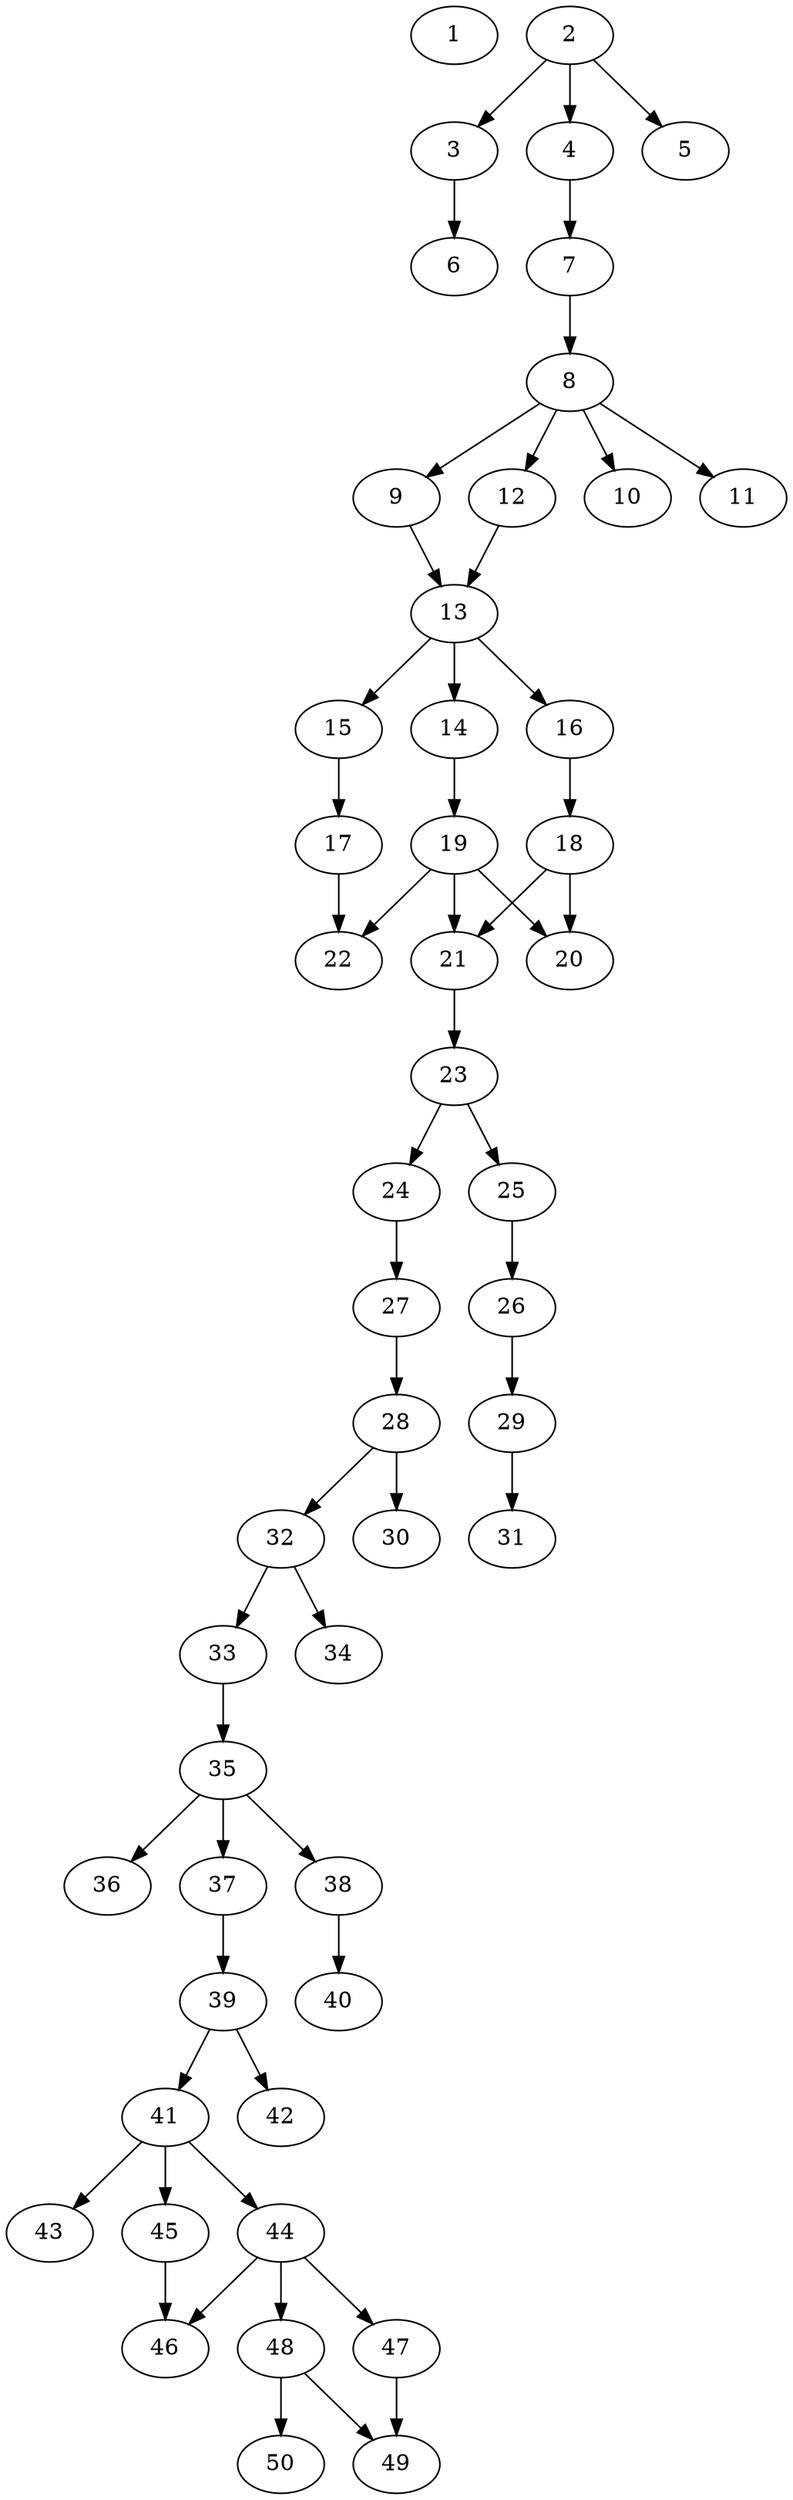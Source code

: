 // DAG automatically generated by daggen at Thu Oct  3 14:07:58 2019
// ./daggen --dot -n 50 --ccr 0.4 --fat 0.3 --regular 0.5 --density 0.5 --mindata 5242880 --maxdata 52428800 
digraph G {
  1 [size="79708160", alpha="0.08", expect_size="31883264"] 
  2 [size="33879040", alpha="0.17", expect_size="13551616"] 
  2 -> 3 [size ="13551616"]
  2 -> 4 [size ="13551616"]
  2 -> 5 [size ="13551616"]
  3 [size="61614080", alpha="0.07", expect_size="24645632"] 
  3 -> 6 [size ="24645632"]
  4 [size="119096320", alpha="0.14", expect_size="47638528"] 
  4 -> 7 [size ="47638528"]
  5 [size="19944960", alpha="0.15", expect_size="7977984"] 
  6 [size="91174400", alpha="0.07", expect_size="36469760"] 
  7 [size="99153920", alpha="0.12", expect_size="39661568"] 
  7 -> 8 [size ="39661568"]
  8 [size="34053120", alpha="0.01", expect_size="13621248"] 
  8 -> 9 [size ="13621248"]
  8 -> 10 [size ="13621248"]
  8 -> 11 [size ="13621248"]
  8 -> 12 [size ="13621248"]
  9 [size="51481600", alpha="0.08", expect_size="20592640"] 
  9 -> 13 [size ="20592640"]
  10 [size="105838080", alpha="0.02", expect_size="42335232"] 
  11 [size="58357760", alpha="0.11", expect_size="23343104"] 
  12 [size="106344960", alpha="0.18", expect_size="42537984"] 
  12 -> 13 [size ="42537984"]
  13 [size="86794240", alpha="0.13", expect_size="34717696"] 
  13 -> 14 [size ="34717696"]
  13 -> 15 [size ="34717696"]
  13 -> 16 [size ="34717696"]
  14 [size="126348800", alpha="0.19", expect_size="50539520"] 
  14 -> 19 [size ="50539520"]
  15 [size="92382720", alpha="0.04", expect_size="36953088"] 
  15 -> 17 [size ="36953088"]
  16 [size="64788480", alpha="0.05", expect_size="25915392"] 
  16 -> 18 [size ="25915392"]
  17 [size="103383040", alpha="0.09", expect_size="41353216"] 
  17 -> 22 [size ="41353216"]
  18 [size="54899200", alpha="0.09", expect_size="21959680"] 
  18 -> 20 [size ="21959680"]
  18 -> 21 [size ="21959680"]
  19 [size="60979200", alpha="0.20", expect_size="24391680"] 
  19 -> 20 [size ="24391680"]
  19 -> 21 [size ="24391680"]
  19 -> 22 [size ="24391680"]
  20 [size="109196800", alpha="0.03", expect_size="43678720"] 
  21 [size="119736320", alpha="0.17", expect_size="47894528"] 
  21 -> 23 [size ="47894528"]
  22 [size="66385920", alpha="0.15", expect_size="26554368"] 
  23 [size="52846080", alpha="0.01", expect_size="21138432"] 
  23 -> 24 [size ="21138432"]
  23 -> 25 [size ="21138432"]
  24 [size="126807040", alpha="0.05", expect_size="50722816"] 
  24 -> 27 [size ="50722816"]
  25 [size="123691520", alpha="0.10", expect_size="49476608"] 
  25 -> 26 [size ="49476608"]
  26 [size="28976640", alpha="0.08", expect_size="11590656"] 
  26 -> 29 [size ="11590656"]
  27 [size="56896000", alpha="0.01", expect_size="22758400"] 
  27 -> 28 [size ="22758400"]
  28 [size="109606400", alpha="0.18", expect_size="43842560"] 
  28 -> 30 [size ="43842560"]
  28 -> 32 [size ="43842560"]
  29 [size="45946880", alpha="0.01", expect_size="18378752"] 
  29 -> 31 [size ="18378752"]
  30 [size="43671040", alpha="0.19", expect_size="17468416"] 
  31 [size="58979840", alpha="0.06", expect_size="23591936"] 
  32 [size="40514560", alpha="0.08", expect_size="16205824"] 
  32 -> 33 [size ="16205824"]
  32 -> 34 [size ="16205824"]
  33 [size="127014400", alpha="0.03", expect_size="50805760"] 
  33 -> 35 [size ="50805760"]
  34 [size="131054080", alpha="0.17", expect_size="52421632"] 
  35 [size="40660480", alpha="0.04", expect_size="16264192"] 
  35 -> 36 [size ="16264192"]
  35 -> 37 [size ="16264192"]
  35 -> 38 [size ="16264192"]
  36 [size="98603520", alpha="0.00", expect_size="39441408"] 
  37 [size="29056000", alpha="0.12", expect_size="11622400"] 
  37 -> 39 [size ="11622400"]
  38 [size="36029440", alpha="0.10", expect_size="14411776"] 
  38 -> 40 [size ="14411776"]
  39 [size="22510080", alpha="0.17", expect_size="9004032"] 
  39 -> 41 [size ="9004032"]
  39 -> 42 [size ="9004032"]
  40 [size="26872320", alpha="0.20", expect_size="10748928"] 
  41 [size="23882240", alpha="0.01", expect_size="9552896"] 
  41 -> 43 [size ="9552896"]
  41 -> 44 [size ="9552896"]
  41 -> 45 [size ="9552896"]
  42 [size="58790400", alpha="0.11", expect_size="23516160"] 
  43 [size="106872320", alpha="0.08", expect_size="42748928"] 
  44 [size="123850240", alpha="0.04", expect_size="49540096"] 
  44 -> 46 [size ="49540096"]
  44 -> 47 [size ="49540096"]
  44 -> 48 [size ="49540096"]
  45 [size="105008640", alpha="0.19", expect_size="42003456"] 
  45 -> 46 [size ="42003456"]
  46 [size="129617920", alpha="0.16", expect_size="51847168"] 
  47 [size="13437440", alpha="0.01", expect_size="5374976"] 
  47 -> 49 [size ="5374976"]
  48 [size="82664960", alpha="0.02", expect_size="33065984"] 
  48 -> 49 [size ="33065984"]
  48 -> 50 [size ="33065984"]
  49 [size="25205760", alpha="0.09", expect_size="10082304"] 
  50 [size="124856320", alpha="0.01", expect_size="49942528"] 
}
